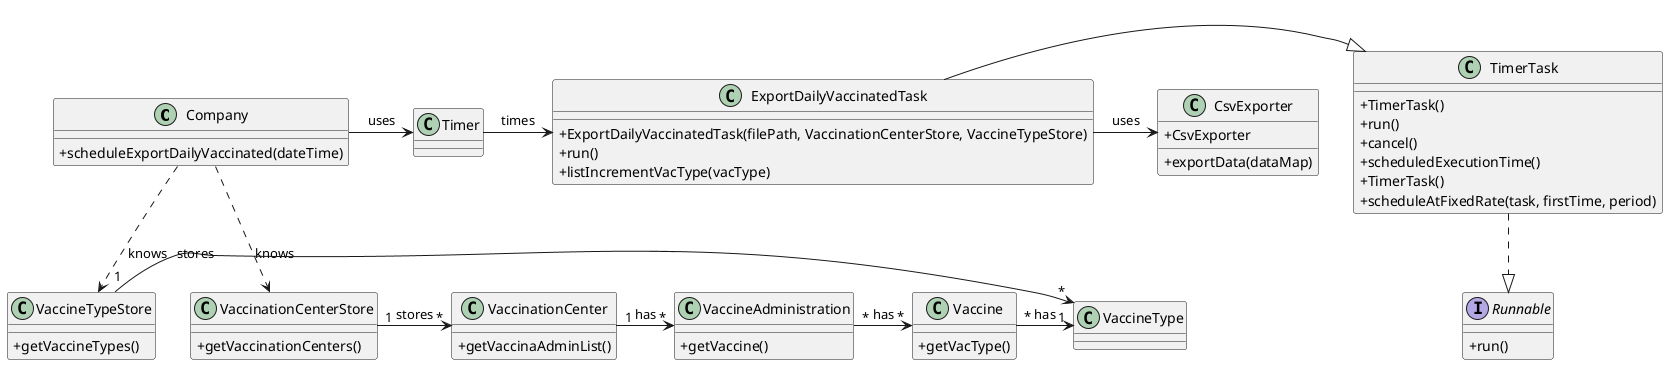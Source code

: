 @startuml
skinparam classAttributeIconSize 0

class Company{
    +scheduleExportDailyVaccinated(dateTime)
}

interface Runnable{
    +run()
}

abstract TimerTask{
    +TimerTask()
    +run()
    +cancel()
    +scheduledExecutionTime()
}

class ExportDailyVaccinatedTask {
    +ExportDailyVaccinatedTask(filePath, VaccinationCenterStore, VaccineTypeStore)
    +run()
    +listIncrementVacType(vacType)
}

class TimerTask{
    +TimerTask()
    +scheduleAtFixedRate(task, firstTime, period)
}

class VaccinationCenterStore {
    +getVaccinationCenters()
}

class VaccineTypeStore {
    +getVaccineTypes()
}

class VaccinationCenter {
    +getVaccinaAdminList()
}

class Vaccine {
    +getVacType()
}

class CsvExporter {
    +CsvExporter
    +exportData(dataMap)
}

class VaccineAdministration {
    +getVaccine()
}

class VaccineType {}

TimerTask ..|> Runnable
ExportDailyVaccinatedTask -|> TimerTask
Company ..> VaccinationCenterStore : knows
Company ..> VaccineTypeStore : knows
Vaccine "*" -> "1" VaccineType : has
VaccineAdministration "*" -> "*" Vaccine : has
VaccinationCenter "1" -> "*" VaccineAdministration : has
VaccineTypeStore "1" -> "*" VaccineType : stores
VaccinationCenterStore "1" -> "*" VaccinationCenter : stores
Company -> Timer : uses
Timer -> ExportDailyVaccinatedTask : times
ExportDailyVaccinatedTask -> CsvExporter : uses

@enduml